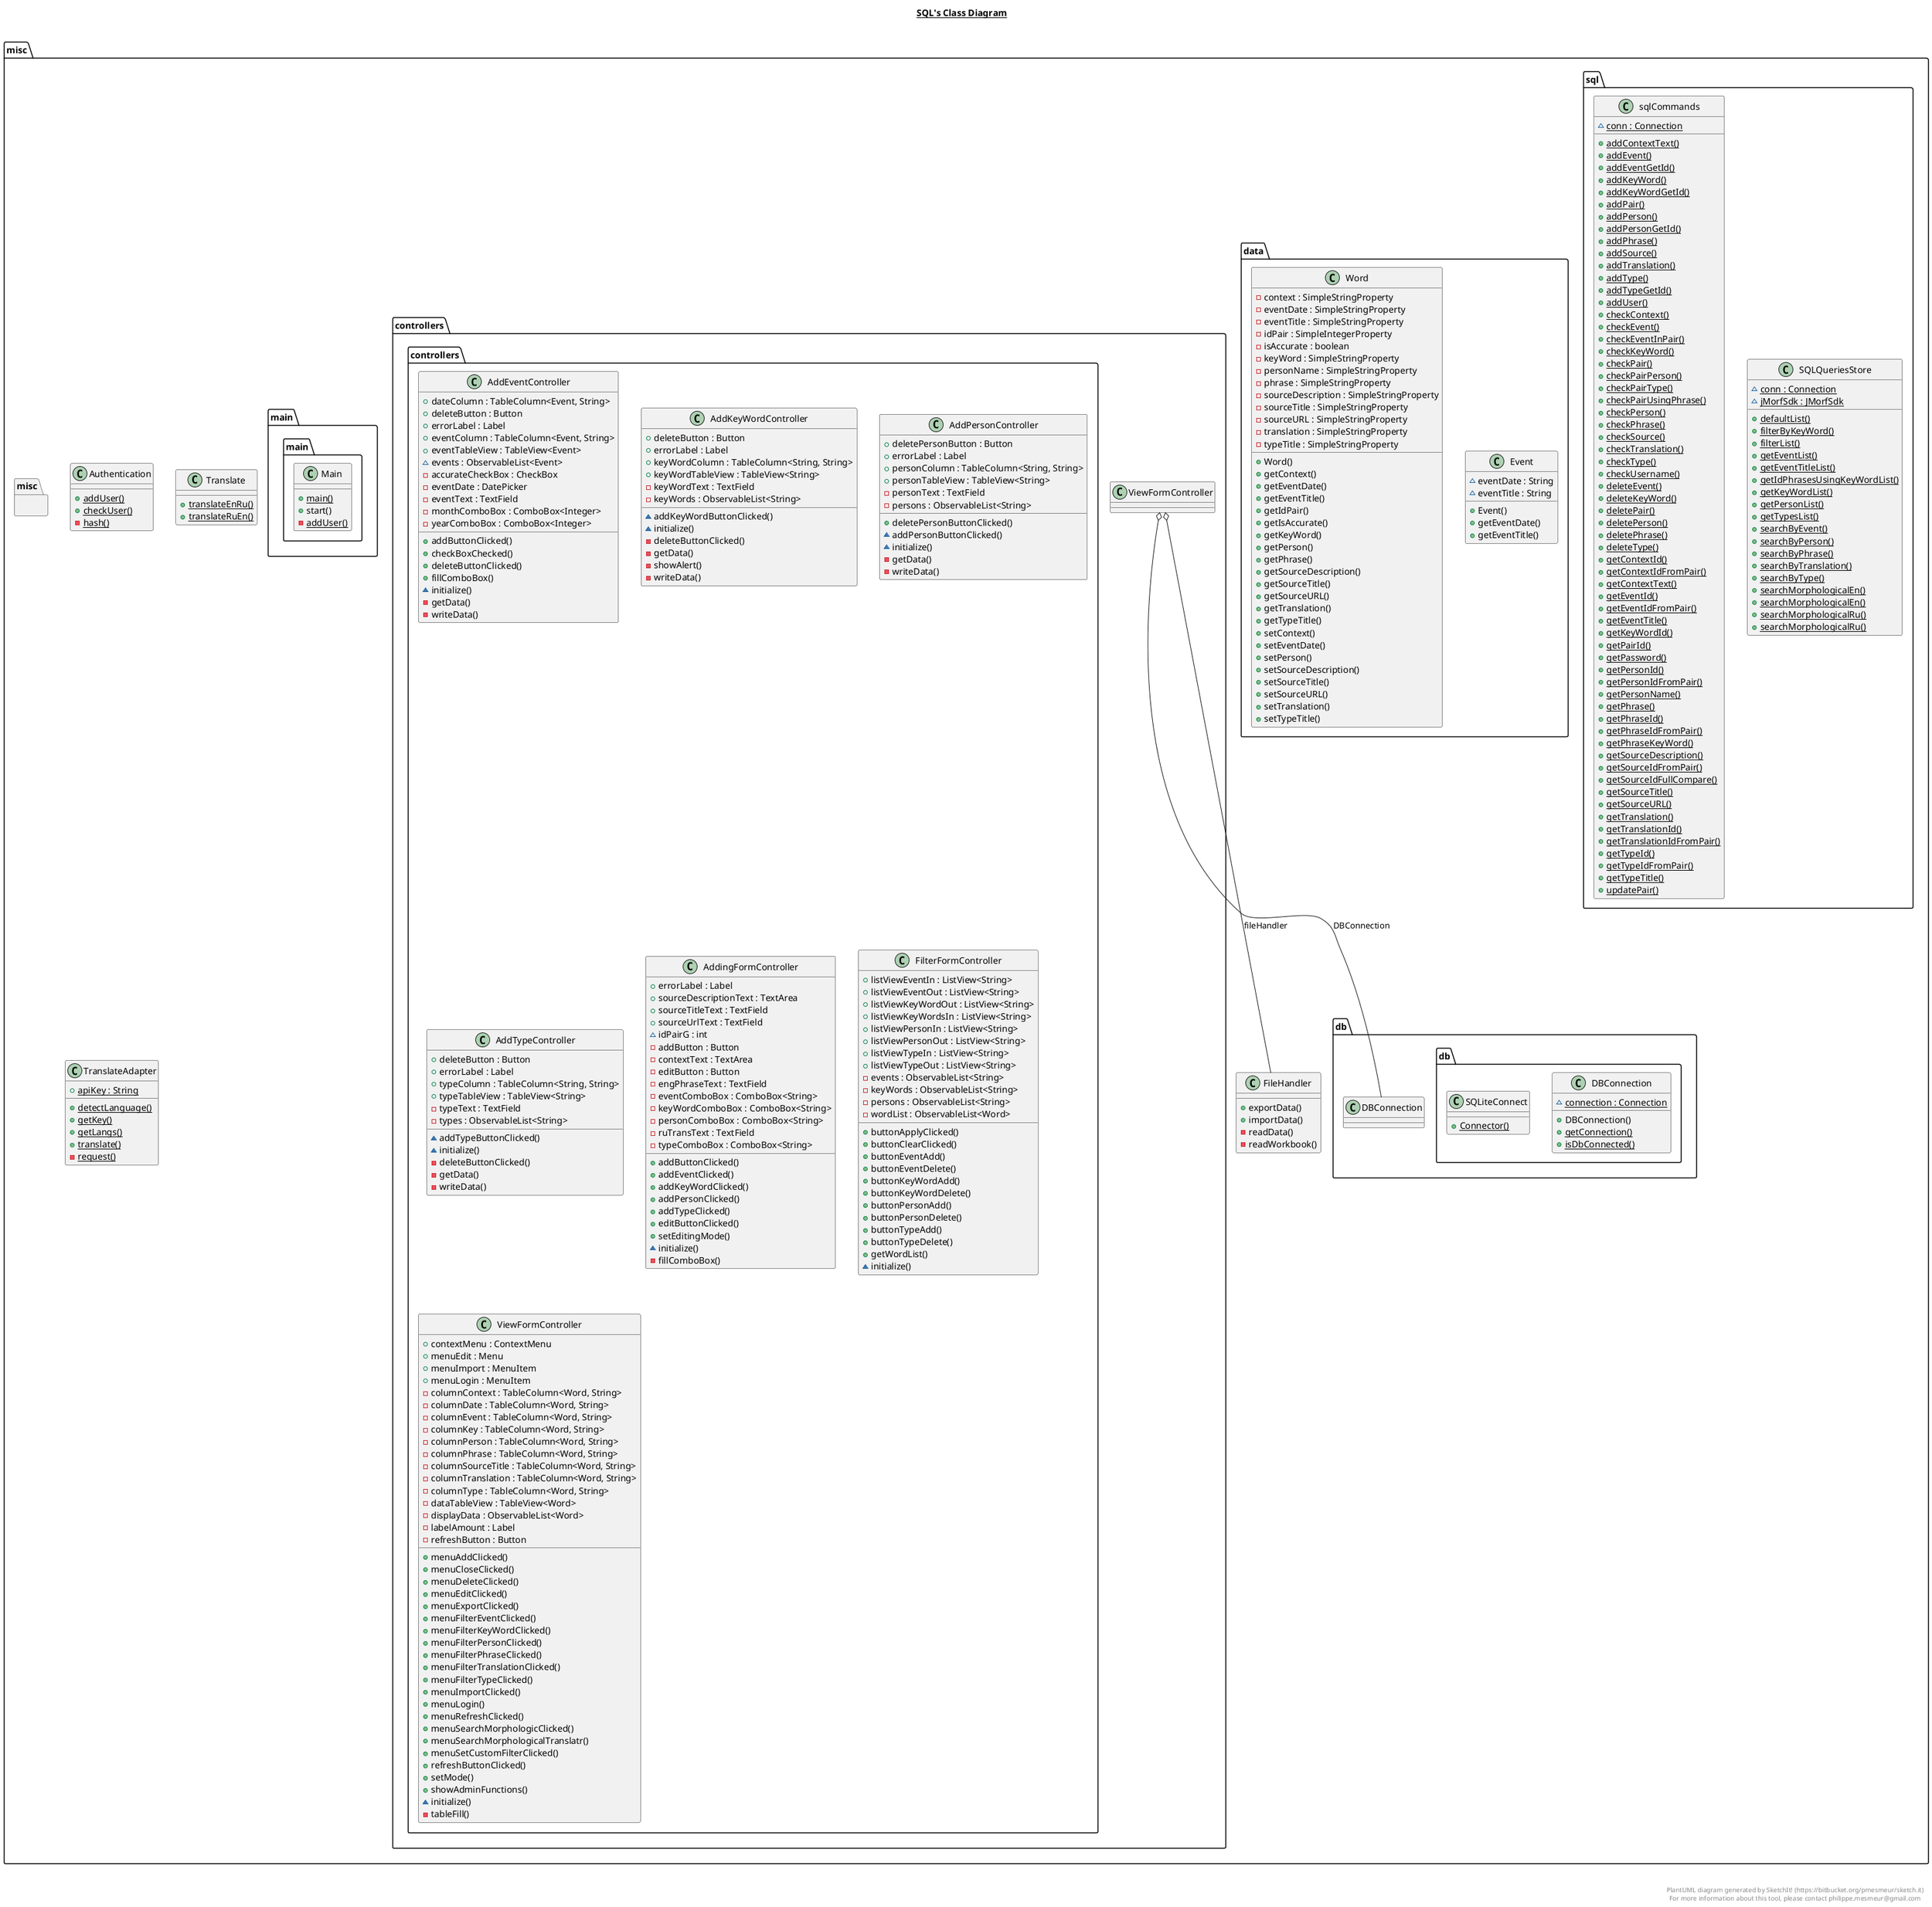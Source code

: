 @startuml

title __SQL's Class Diagram__\n

  namespace misc {
    namespace sql {
      class misc.sql.SQLQueriesStore {
          {static} ~ conn : Connection
          {static} ~ jMorfSdk : JMorfSdk
          {static} + defaultList()
          {static} + filterByKeyWord()
          {static} + filterList()
          {static} + getEventList()
          {static} + getEventTitleList()
          {static} + getIdPhrasesUsingKeyWordList()
          {static} + getKeyWordList()
          {static} + getPersonList()
          {static} + getTypesList()
          {static} + searchByEvent()
          {static} + searchByPerson()
          {static} + searchByPhrase()
          {static} + searchByTranslation()
          {static} + searchByType()
          {static} + searchMorphologicalEn()
          {static} + searchMorphologicalEn()
          {static} + searchMorphologicalRu()
          {static} + searchMorphologicalRu()
      }
      class misc.sql.sqlCommands {
      {static} ~ conn : Connection
                {static} + addContextText()
                {static} + addEvent()
                {static} + addEventGetId()
                {static} + addKeyWord()
                {static} + addKeyWordGetId()
                {static} + addPair()
                {static} + addPerson()
                {static} + addPersonGetId()
                {static} + addPhrase()
                {static} + addSource()
                {static} + addTranslation()
                {static} + addType()
                {static} + addTypeGetId()
                {static} + addUser()
                {static} + checkContext()
                {static} + checkEvent()
                {static} + checkEventInPair()
                {static} + checkKeyWord()
                {static} + checkPair()
                {static} + checkPairPerson()
                {static} + checkPairType()
                {static} + checkPairUsingPhrase()
                {static} + checkPerson()
                {static} + checkPhrase()
                {static} + checkSource()
                {static} + checkTranslation()
                {static} + checkType()
                {static} + checkUsername()
                {static} + deleteEvent()
                {static} + deleteKeyWord()
                {static} + deletePair()
                {static} + deletePerson()
                {static} + deletePhrase()
                {static} + deleteType()
                {static} + getContextId()
                {static} + getContextIdFromPair()
                {static} + getContextText()
                {static} + getEventId()
                {static} + getEventIdFromPair()
                {static} + getEventTitle()
                {static} + getKeyWordId()
                {static} + getPairId()
                {static} + getPassword()
                {static} + getPersonId()
                {static} + getPersonIdFromPair()
                {static} + getPersonName()
                {static} + getPhrase()
                {static} + getPhraseId()
                {static} + getPhraseIdFromPair()
                {static} + getPhraseKeyWord()
                {static} + getSourceDescription()
                {static} + getSourceIdFromPair()
                {static} + getSourceIdFullCompare()
                {static} + getSourceTitle()
                {static} + getSourceURL()
                {static} + getTranslation()
                {static} + getTranslationId()
                {static} + getTranslationIdFromPair()
                {static} + getTypeId()
                {static} + getTypeIdFromPair()
                {static} + getTypeTitle()
                {static} + updatePair()
      }


    }
    namespace data {
     class misc.data.Event {
              ~ eventDate : String
              ~ eventTitle : String
              + Event()
              + getEventDate()
              + getEventTitle()
    }
    class misc.data.Word {
              - context : SimpleStringProperty
              - eventDate : SimpleStringProperty
              - eventTitle : SimpleStringProperty
              - idPair : SimpleIntegerProperty
              - isAccurate : boolean
              - keyWord : SimpleStringProperty
              - personName : SimpleStringProperty
              - phrase : SimpleStringProperty
              - sourceDescription : SimpleStringProperty
              - sourceTitle : SimpleStringProperty
              - sourceURL : SimpleStringProperty
              - translation : SimpleStringProperty
              - typeTitle : SimpleStringProperty
              + Word()
              + getContext()
              + getEventDate()
              + getEventTitle()
              + getIdPair()
              + getIsAccurate()
              + getKeyWord()
              + getPerson()
              + getPhrase()
              + getSourceDescription()
              + getSourceTitle()
              + getSourceURL()
              + getTranslation()
              + getTypeTitle()
              + setContext()
              + setEventDate()
              + setPerson()
              + setSourceDescription()
              + setSourceTitle()
              + setSourceURL()
              + setTranslation()
              + setTypeTitle()
          }


  }
  namespace misc {
      class misc.Authentication {
          {static} + addUser()
          {static} + checkUser()
          {static} - hash()
      }
    }


    namespace misc {
      class misc.FileHandler {
          + exportData()
          + importData()
          - readData()
          - readWorkbook()
      }
    }


    namespace misc {
      class misc.Translate {
          {static} + translateEnRu()
          {static} + translateRuEn()
      }
    }


    namespace misc {
      class misc.TranslateAdapter {
          {static} + apiKey : String
          {static} + detectLanguage()
          {static} + getKey()
          {static} + getLangs()
          {static} + translate()
          {static} - request()
      }
    }

      namespace controllers {
        class controllers.AddEventController {
            + dateColumn : TableColumn<Event, String>
            + deleteButton : Button
            + errorLabel : Label
            + eventColumn : TableColumn<Event, String>
            + eventTableView : TableView<Event>
            ~ events : ObservableList<Event>
            - accurateCheckBox : CheckBox
            - eventDate : DatePicker
            - eventText : TextField
            - monthComboBox : ComboBox<Integer>
            - yearComboBox : ComboBox<Integer>
            + addButtonClicked()
            + checkBoxChecked()
            + deleteButtonClicked()
            + fillComboBox()
            ~ initialize()
            - getData()
            - writeData()
        }
      }


      namespace controllers {
        class controllers.AddKeyWordController {
            + deleteButton : Button
            + errorLabel : Label
            + keyWordColumn : TableColumn<String, String>
            + keyWordTableView : TableView<String>
            - keyWordText : TextField
            - keyWords : ObservableList<String>
            ~ addKeyWordButtonClicked()
            ~ initialize()
            - deleteButtonClicked()
            - getData()
            - showAlert()
            - writeData()
        }
      }


      namespace controllers {
        class controllers.AddPersonController {
            + deletePersonButton : Button
            + errorLabel : Label
            + personColumn : TableColumn<String, String>
            + personTableView : TableView<String>
            - personText : TextField
            - persons : ObservableList<String>
            + deletePersonButtonClicked()
            ~ addPersonButtonClicked()
            ~ initialize()
            - getData()
            - writeData()
        }
      }


      namespace controllers {
        class controllers.AddTypeController {
            + deleteButton : Button
            + errorLabel : Label
            + typeColumn : TableColumn<String, String>
            + typeTableView : TableView<String>
            - typeText : TextField
            - types : ObservableList<String>
            ~ addTypeButtonClicked()
            ~ initialize()
            - deleteButtonClicked()
            - getData()
            - writeData()
        }
      }


      namespace controllers {
        class controllers.AddingFormController {
            + errorLabel : Label
            + sourceDescriptionText : TextArea
            + sourceTitleText : TextField
            + sourceUrlText : TextField
            ~ idPairG : int
            - addButton : Button
            - contextText : TextArea
            - editButton : Button
            - engPhraseText : TextField
            - eventComboBox : ComboBox<String>
            - keyWordComboBox : ComboBox<String>
            - personComboBox : ComboBox<String>
            - ruTransText : TextField
            - typeComboBox : ComboBox<String>
            + addButtonClicked()
            + addEventClicked()
            + addKeyWordClicked()
            + addPersonClicked()
            + addTypeClicked()
            + editButtonClicked()
            + setEditingMode()
            ~ initialize()
            - fillComboBox()
        }
      }


      namespace controllers {
        class controllers.FilterFormController {
            + listViewEventIn : ListView<String>
            + listViewEventOut : ListView<String>
            + listViewKeyWordOut : ListView<String>
            + listViewKeyWordsIn : ListView<String>
            + listViewPersonIn : ListView<String>
            + listViewPersonOut : ListView<String>
            + listViewTypeIn : ListView<String>
            + listViewTypeOut : ListView<String>
            - events : ObservableList<String>
            - keyWords : ObservableList<String>
            - persons : ObservableList<String>
            - wordList : ObservableList<Word>
            + buttonApplyClicked()
            + buttonClearClicked()
            + buttonEventAdd()
            + buttonEventDelete()
            + buttonKeyWordAdd()
            + buttonKeyWordDelete()
            + buttonPersonAdd()
            + buttonPersonDelete()
            + buttonTypeAdd()
            + buttonTypeDelete()
            + getWordList()
            ~ initialize()
        }
      }


      namespace controllers {
        class controllers.ViewFormController {
            + contextMenu : ContextMenu
            + menuEdit : Menu
            + menuImport : MenuItem
            + menuLogin : MenuItem
            - columnContext : TableColumn<Word, String>
            - columnDate : TableColumn<Word, String>
            - columnEvent : TableColumn<Word, String>
            - columnKey : TableColumn<Word, String>
            - columnPerson : TableColumn<Word, String>
            - columnPhrase : TableColumn<Word, String>
            - columnSourceTitle : TableColumn<Word, String>
            - columnTranslation : TableColumn<Word, String>
            - columnType : TableColumn<Word, String>
            - dataTableView : TableView<Word>
            - displayData : ObservableList<Word>
            - labelAmount : Label
            - refreshButton : Button
            + menuAddClicked()
            + menuCloseClicked()
            + menuDeleteClicked()
            + menuEditClicked()
            + menuExportClicked()
            + menuFilterEventClicked()
            + menuFilterKeyWordClicked()
            + menuFilterPersonClicked()
            + menuFilterPhraseClicked()
            + menuFilterTranslationClicked()
            + menuFilterTypeClicked()
            + menuImportClicked()
            + menuLogin()
            + menuRefreshClicked()
            + menuSearchMorphologicClicked()
            + menuSearchMorphologicalTranslatr()
            + menuSetCustomFilterClicked()
            + refreshButtonClicked()
            + setMode()
            + showAdminFunctions()
            ~ initialize()
            - tableFill()
        }
      }


      controllers.ViewFormController o-- db.DBConnection : DBConnection
      controllers.ViewFormController o-- misc.FileHandler : fileHandler


namespace db {
    class db.DBConnection {
        {static} ~ connection : Connection
        + DBConnection()
        {static} + getConnection()
        {static} + isDbConnected()
    }
  }


  namespace db {
    class db.SQLiteConnect {
        {static} + Connector()
    }
  }

  namespace main {
      class main.Main {
          {static} + main()
          + start()
          {static} - addUser()
      }
    }


right footer


PlantUML diagram generated by SketchIt! (https://bitbucket.org/pmesmeur/sketch.it)
For more information about this tool, please contact philippe.mesmeur@gmail.com
endfooter

@enduml
